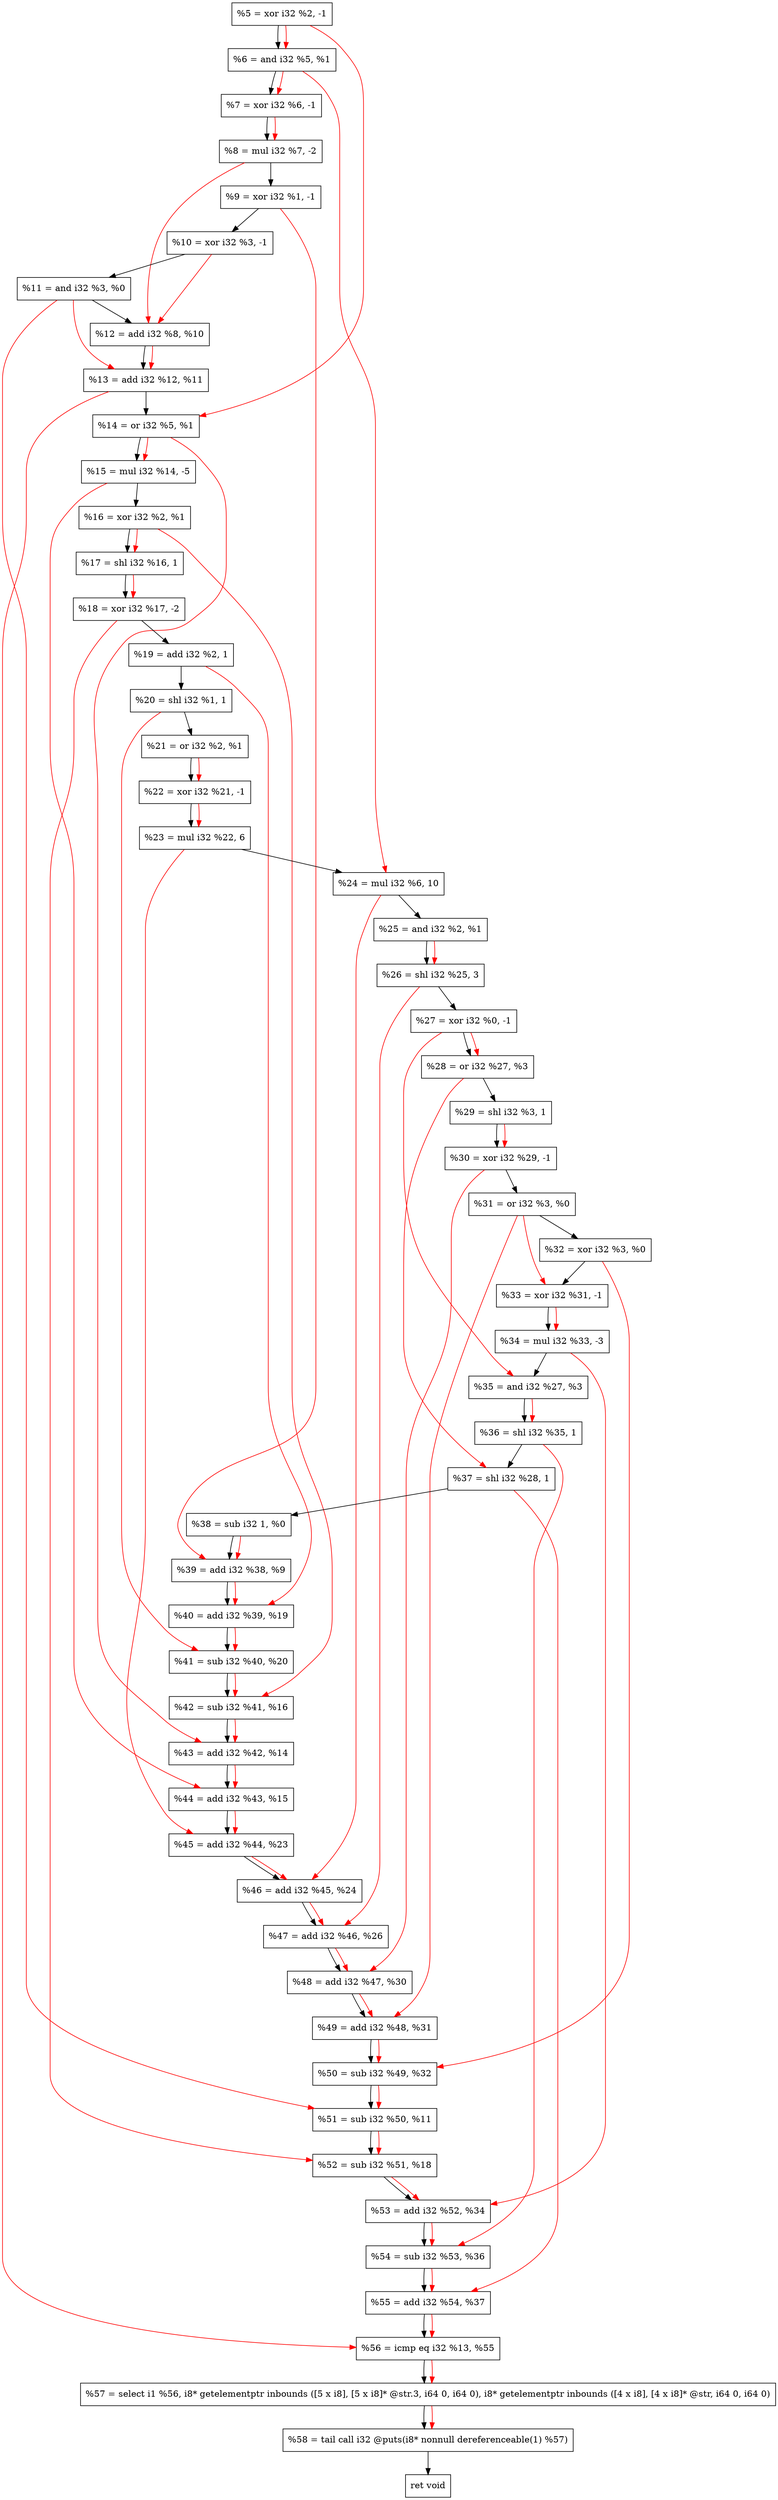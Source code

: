 digraph "DFG for'crackme' function" {
	Node0x15addc0[shape=record, label="  %5 = xor i32 %2, -1"];
	Node0x15ade30[shape=record, label="  %6 = and i32 %5, %1"];
	Node0x15adea0[shape=record, label="  %7 = xor i32 %6, -1"];
	Node0x15adf40[shape=record, label="  %8 = mul i32 %7, -2"];
	Node0x15adfb0[shape=record, label="  %9 = xor i32 %1, -1"];
	Node0x15ae020[shape=record, label="  %10 = xor i32 %3, -1"];
	Node0x15ae090[shape=record, label="  %11 = and i32 %3, %0"];
	Node0x15ae100[shape=record, label="  %12 = add i32 %8, %10"];
	Node0x15ae170[shape=record, label="  %13 = add i32 %12, %11"];
	Node0x15ae1e0[shape=record, label="  %14 = or i32 %5, %1"];
	Node0x15ae280[shape=record, label="  %15 = mul i32 %14, -5"];
	Node0x15ae2f0[shape=record, label="  %16 = xor i32 %2, %1"];
	Node0x15ae390[shape=record, label="  %17 = shl i32 %16, 1"];
	Node0x15ae400[shape=record, label="  %18 = xor i32 %17, -2"];
	Node0x15ae470[shape=record, label="  %19 = add i32 %2, 1"];
	Node0x15ae4e0[shape=record, label="  %20 = shl i32 %1, 1"];
	Node0x15ae550[shape=record, label="  %21 = or i32 %2, %1"];
	Node0x15ae5c0[shape=record, label="  %22 = xor i32 %21, -1"];
	Node0x15ae660[shape=record, label="  %23 = mul i32 %22, 6"];
	Node0x15ae700[shape=record, label="  %24 = mul i32 %6, 10"];
	Node0x15ae770[shape=record, label="  %25 = and i32 %2, %1"];
	Node0x15ae810[shape=record, label="  %26 = shl i32 %25, 3"];
	Node0x15ae880[shape=record, label="  %27 = xor i32 %0, -1"];
	Node0x15ae8f0[shape=record, label="  %28 = or i32 %27, %3"];
	Node0x15ae960[shape=record, label="  %29 = shl i32 %3, 1"];
	Node0x15ae9d0[shape=record, label="  %30 = xor i32 %29, -1"];
	Node0x15aea40[shape=record, label="  %31 = or i32 %3, %0"];
	Node0x15aeab0[shape=record, label="  %32 = xor i32 %3, %0"];
	Node0x15aed30[shape=record, label="  %33 = xor i32 %31, -1"];
	Node0x15aedd0[shape=record, label="  %34 = mul i32 %33, -3"];
	Node0x15aee40[shape=record, label="  %35 = and i32 %27, %3"];
	Node0x15aeeb0[shape=record, label="  %36 = shl i32 %35, 1"];
	Node0x15aef20[shape=record, label="  %37 = shl i32 %28, 1"];
	Node0x15aef90[shape=record, label="  %38 = sub i32 1, %0"];
	Node0x15af000[shape=record, label="  %39 = add i32 %38, %9"];
	Node0x15af070[shape=record, label="  %40 = add i32 %39, %19"];
	Node0x15af0e0[shape=record, label="  %41 = sub i32 %40, %20"];
	Node0x15af150[shape=record, label="  %42 = sub i32 %41, %16"];
	Node0x15af1c0[shape=record, label="  %43 = add i32 %42, %14"];
	Node0x15af230[shape=record, label="  %44 = add i32 %43, %15"];
	Node0x15af2a0[shape=record, label="  %45 = add i32 %44, %23"];
	Node0x15af310[shape=record, label="  %46 = add i32 %45, %24"];
	Node0x15af380[shape=record, label="  %47 = add i32 %46, %26"];
	Node0x15af3f0[shape=record, label="  %48 = add i32 %47, %30"];
	Node0x15af460[shape=record, label="  %49 = add i32 %48, %31"];
	Node0x15af4d0[shape=record, label="  %50 = sub i32 %49, %32"];
	Node0x15af540[shape=record, label="  %51 = sub i32 %50, %11"];
	Node0x15af5b0[shape=record, label="  %52 = sub i32 %51, %18"];
	Node0x15af620[shape=record, label="  %53 = add i32 %52, %34"];
	Node0x15af690[shape=record, label="  %54 = sub i32 %53, %36"];
	Node0x15af700[shape=record, label="  %55 = add i32 %54, %37"];
	Node0x15af770[shape=record, label="  %56 = icmp eq i32 %13, %55"];
	Node0x154e268[shape=record, label="  %57 = select i1 %56, i8* getelementptr inbounds ([5 x i8], [5 x i8]* @str.3, i64 0, i64 0), i8* getelementptr inbounds ([4 x i8], [4 x i8]* @str, i64 0, i64 0)"];
	Node0x15afc10[shape=record, label="  %58 = tail call i32 @puts(i8* nonnull dereferenceable(1) %57)"];
	Node0x15afc60[shape=record, label="  ret void"];
	Node0x15addc0 -> Node0x15ade30;
	Node0x15ade30 -> Node0x15adea0;
	Node0x15adea0 -> Node0x15adf40;
	Node0x15adf40 -> Node0x15adfb0;
	Node0x15adfb0 -> Node0x15ae020;
	Node0x15ae020 -> Node0x15ae090;
	Node0x15ae090 -> Node0x15ae100;
	Node0x15ae100 -> Node0x15ae170;
	Node0x15ae170 -> Node0x15ae1e0;
	Node0x15ae1e0 -> Node0x15ae280;
	Node0x15ae280 -> Node0x15ae2f0;
	Node0x15ae2f0 -> Node0x15ae390;
	Node0x15ae390 -> Node0x15ae400;
	Node0x15ae400 -> Node0x15ae470;
	Node0x15ae470 -> Node0x15ae4e0;
	Node0x15ae4e0 -> Node0x15ae550;
	Node0x15ae550 -> Node0x15ae5c0;
	Node0x15ae5c0 -> Node0x15ae660;
	Node0x15ae660 -> Node0x15ae700;
	Node0x15ae700 -> Node0x15ae770;
	Node0x15ae770 -> Node0x15ae810;
	Node0x15ae810 -> Node0x15ae880;
	Node0x15ae880 -> Node0x15ae8f0;
	Node0x15ae8f0 -> Node0x15ae960;
	Node0x15ae960 -> Node0x15ae9d0;
	Node0x15ae9d0 -> Node0x15aea40;
	Node0x15aea40 -> Node0x15aeab0;
	Node0x15aeab0 -> Node0x15aed30;
	Node0x15aed30 -> Node0x15aedd0;
	Node0x15aedd0 -> Node0x15aee40;
	Node0x15aee40 -> Node0x15aeeb0;
	Node0x15aeeb0 -> Node0x15aef20;
	Node0x15aef20 -> Node0x15aef90;
	Node0x15aef90 -> Node0x15af000;
	Node0x15af000 -> Node0x15af070;
	Node0x15af070 -> Node0x15af0e0;
	Node0x15af0e0 -> Node0x15af150;
	Node0x15af150 -> Node0x15af1c0;
	Node0x15af1c0 -> Node0x15af230;
	Node0x15af230 -> Node0x15af2a0;
	Node0x15af2a0 -> Node0x15af310;
	Node0x15af310 -> Node0x15af380;
	Node0x15af380 -> Node0x15af3f0;
	Node0x15af3f0 -> Node0x15af460;
	Node0x15af460 -> Node0x15af4d0;
	Node0x15af4d0 -> Node0x15af540;
	Node0x15af540 -> Node0x15af5b0;
	Node0x15af5b0 -> Node0x15af620;
	Node0x15af620 -> Node0x15af690;
	Node0x15af690 -> Node0x15af700;
	Node0x15af700 -> Node0x15af770;
	Node0x15af770 -> Node0x154e268;
	Node0x154e268 -> Node0x15afc10;
	Node0x15afc10 -> Node0x15afc60;
edge [color=red]
	Node0x15addc0 -> Node0x15ade30;
	Node0x15ade30 -> Node0x15adea0;
	Node0x15adea0 -> Node0x15adf40;
	Node0x15adf40 -> Node0x15ae100;
	Node0x15ae020 -> Node0x15ae100;
	Node0x15ae100 -> Node0x15ae170;
	Node0x15ae090 -> Node0x15ae170;
	Node0x15addc0 -> Node0x15ae1e0;
	Node0x15ae1e0 -> Node0x15ae280;
	Node0x15ae2f0 -> Node0x15ae390;
	Node0x15ae390 -> Node0x15ae400;
	Node0x15ae550 -> Node0x15ae5c0;
	Node0x15ae5c0 -> Node0x15ae660;
	Node0x15ade30 -> Node0x15ae700;
	Node0x15ae770 -> Node0x15ae810;
	Node0x15ae880 -> Node0x15ae8f0;
	Node0x15ae960 -> Node0x15ae9d0;
	Node0x15aea40 -> Node0x15aed30;
	Node0x15aed30 -> Node0x15aedd0;
	Node0x15ae880 -> Node0x15aee40;
	Node0x15aee40 -> Node0x15aeeb0;
	Node0x15ae8f0 -> Node0x15aef20;
	Node0x15aef90 -> Node0x15af000;
	Node0x15adfb0 -> Node0x15af000;
	Node0x15af000 -> Node0x15af070;
	Node0x15ae470 -> Node0x15af070;
	Node0x15af070 -> Node0x15af0e0;
	Node0x15ae4e0 -> Node0x15af0e0;
	Node0x15af0e0 -> Node0x15af150;
	Node0x15ae2f0 -> Node0x15af150;
	Node0x15af150 -> Node0x15af1c0;
	Node0x15ae1e0 -> Node0x15af1c0;
	Node0x15af1c0 -> Node0x15af230;
	Node0x15ae280 -> Node0x15af230;
	Node0x15af230 -> Node0x15af2a0;
	Node0x15ae660 -> Node0x15af2a0;
	Node0x15af2a0 -> Node0x15af310;
	Node0x15ae700 -> Node0x15af310;
	Node0x15af310 -> Node0x15af380;
	Node0x15ae810 -> Node0x15af380;
	Node0x15af380 -> Node0x15af3f0;
	Node0x15ae9d0 -> Node0x15af3f0;
	Node0x15af3f0 -> Node0x15af460;
	Node0x15aea40 -> Node0x15af460;
	Node0x15af460 -> Node0x15af4d0;
	Node0x15aeab0 -> Node0x15af4d0;
	Node0x15af4d0 -> Node0x15af540;
	Node0x15ae090 -> Node0x15af540;
	Node0x15af540 -> Node0x15af5b0;
	Node0x15ae400 -> Node0x15af5b0;
	Node0x15af5b0 -> Node0x15af620;
	Node0x15aedd0 -> Node0x15af620;
	Node0x15af620 -> Node0x15af690;
	Node0x15aeeb0 -> Node0x15af690;
	Node0x15af690 -> Node0x15af700;
	Node0x15aef20 -> Node0x15af700;
	Node0x15ae170 -> Node0x15af770;
	Node0x15af700 -> Node0x15af770;
	Node0x15af770 -> Node0x154e268;
	Node0x154e268 -> Node0x15afc10;
}

